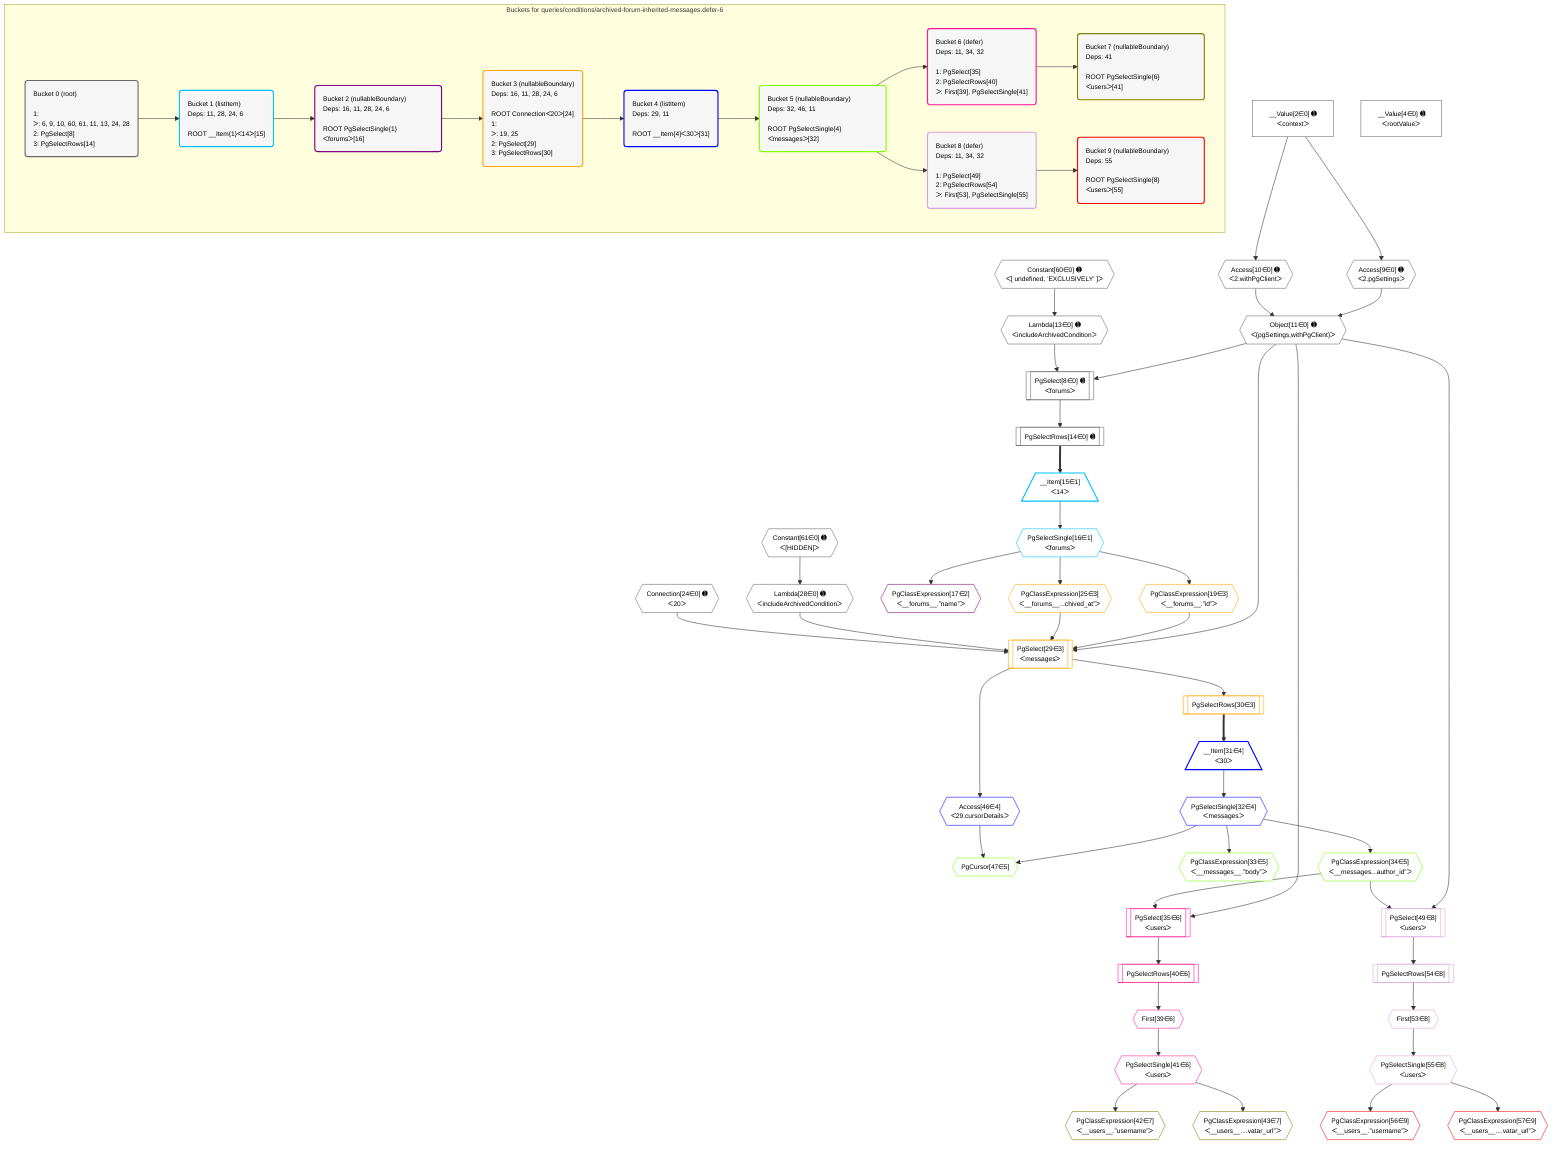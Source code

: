 %%{init: {'themeVariables': { 'fontSize': '12px'}}}%%
graph TD
    classDef path fill:#eee,stroke:#000,color:#000
    classDef plan fill:#fff,stroke-width:1px,color:#000
    classDef itemplan fill:#fff,stroke-width:2px,color:#000
    classDef unbatchedplan fill:#dff,stroke-width:1px,color:#000
    classDef sideeffectplan fill:#fcc,stroke-width:2px,color:#000
    classDef bucket fill:#f6f6f6,color:#000,stroke-width:2px,text-align:left


    %% plan dependencies
    PgSelect8[["PgSelect[8∈0] ➊<br />ᐸforumsᐳ"]]:::plan
    Object11{{"Object[11∈0] ➊<br />ᐸ{pgSettings,withPgClient}ᐳ"}}:::plan
    Lambda13{{"Lambda[13∈0] ➊<br />ᐸincludeArchivedConditionᐳ"}}:::plan
    Object11 & Lambda13 --> PgSelect8
    Access9{{"Access[9∈0] ➊<br />ᐸ2.pgSettingsᐳ"}}:::plan
    Access10{{"Access[10∈0] ➊<br />ᐸ2.withPgClientᐳ"}}:::plan
    Access9 & Access10 --> Object11
    Connection24{{"Connection[24∈0] ➊<br />ᐸ20ᐳ"}}:::plan
    __Value2["__Value[2∈0] ➊<br />ᐸcontextᐳ"]:::plan
    __Value2 --> Access9
    __Value2 --> Access10
    Constant60{{"Constant[60∈0] ➊<br />ᐸ[ undefined, 'EXCLUSIVELY' ]ᐳ"}}:::plan
    Constant60 --> Lambda13
    PgSelectRows14[["PgSelectRows[14∈0] ➊"]]:::plan
    PgSelect8 --> PgSelectRows14
    Lambda28{{"Lambda[28∈0] ➊<br />ᐸincludeArchivedConditionᐳ"}}:::plan
    Constant61{{"Constant[61∈0] ➊<br />ᐸ[HIDDEN]ᐳ"}}:::plan
    Constant61 --> Lambda28
    __Value4["__Value[4∈0] ➊<br />ᐸrootValueᐳ"]:::plan
    __Item15[/"__Item[15∈1]<br />ᐸ14ᐳ"\]:::itemplan
    PgSelectRows14 ==> __Item15
    PgSelectSingle16{{"PgSelectSingle[16∈1]<br />ᐸforumsᐳ"}}:::plan
    __Item15 --> PgSelectSingle16
    PgClassExpression17{{"PgClassExpression[17∈2]<br />ᐸ__forums__.”name”ᐳ"}}:::plan
    PgSelectSingle16 --> PgClassExpression17
    PgSelect29[["PgSelect[29∈3]<br />ᐸmessagesᐳ"]]:::plan
    PgClassExpression19{{"PgClassExpression[19∈3]<br />ᐸ__forums__.”id”ᐳ"}}:::plan
    PgClassExpression25{{"PgClassExpression[25∈3]<br />ᐸ__forums__...chived_at”ᐳ"}}:::plan
    Object11 & PgClassExpression19 & PgClassExpression25 & Lambda28 & Connection24 --> PgSelect29
    PgSelectSingle16 --> PgClassExpression19
    PgSelectSingle16 --> PgClassExpression25
    PgSelectRows30[["PgSelectRows[30∈3]"]]:::plan
    PgSelect29 --> PgSelectRows30
    __Item31[/"__Item[31∈4]<br />ᐸ30ᐳ"\]:::itemplan
    PgSelectRows30 ==> __Item31
    PgSelectSingle32{{"PgSelectSingle[32∈4]<br />ᐸmessagesᐳ"}}:::plan
    __Item31 --> PgSelectSingle32
    Access46{{"Access[46∈4]<br />ᐸ29.cursorDetailsᐳ"}}:::plan
    PgSelect29 --> Access46
    PgCursor47{{"PgCursor[47∈5]"}}:::plan
    PgSelectSingle32 & Access46 --> PgCursor47
    PgClassExpression33{{"PgClassExpression[33∈5]<br />ᐸ__messages__.”body”ᐳ"}}:::plan
    PgSelectSingle32 --> PgClassExpression33
    PgClassExpression34{{"PgClassExpression[34∈5]<br />ᐸ__messages...author_id”ᐳ"}}:::plan
    PgSelectSingle32 --> PgClassExpression34
    PgSelect35[["PgSelect[35∈6]<br />ᐸusersᐳ"]]:::plan
    Object11 & PgClassExpression34 --> PgSelect35
    First39{{"First[39∈6]"}}:::plan
    PgSelectRows40[["PgSelectRows[40∈6]"]]:::plan
    PgSelectRows40 --> First39
    PgSelect35 --> PgSelectRows40
    PgSelectSingle41{{"PgSelectSingle[41∈6]<br />ᐸusersᐳ"}}:::plan
    First39 --> PgSelectSingle41
    PgClassExpression42{{"PgClassExpression[42∈7]<br />ᐸ__users__.”username”ᐳ"}}:::plan
    PgSelectSingle41 --> PgClassExpression42
    PgClassExpression43{{"PgClassExpression[43∈7]<br />ᐸ__users__....vatar_url”ᐳ"}}:::plan
    PgSelectSingle41 --> PgClassExpression43
    PgSelect49[["PgSelect[49∈8]<br />ᐸusersᐳ"]]:::plan
    Object11 & PgClassExpression34 --> PgSelect49
    First53{{"First[53∈8]"}}:::plan
    PgSelectRows54[["PgSelectRows[54∈8]"]]:::plan
    PgSelectRows54 --> First53
    PgSelect49 --> PgSelectRows54
    PgSelectSingle55{{"PgSelectSingle[55∈8]<br />ᐸusersᐳ"}}:::plan
    First53 --> PgSelectSingle55
    PgClassExpression56{{"PgClassExpression[56∈9]<br />ᐸ__users__.”username”ᐳ"}}:::plan
    PgSelectSingle55 --> PgClassExpression56
    PgClassExpression57{{"PgClassExpression[57∈9]<br />ᐸ__users__....vatar_url”ᐳ"}}:::plan
    PgSelectSingle55 --> PgClassExpression57

    %% define steps

    subgraph "Buckets for queries/conditions/archived-forum-inherited-messages.defer-6"
    Bucket0("Bucket 0 (root)<br /><br />1: <br />ᐳ: 6, 9, 10, 60, 61, 11, 13, 24, 28<br />2: PgSelect[8]<br />3: PgSelectRows[14]"):::bucket
    classDef bucket0 stroke:#696969
    class Bucket0,__Value2,__Value4,PgSelect8,Access9,Access10,Object11,Lambda13,PgSelectRows14,Connection24,Lambda28,Constant60,Constant61 bucket0
    Bucket1("Bucket 1 (listItem)<br />Deps: 11, 28, 24, 6<br /><br />ROOT __Item{1}ᐸ14ᐳ[15]"):::bucket
    classDef bucket1 stroke:#00bfff
    class Bucket1,__Item15,PgSelectSingle16 bucket1
    Bucket2("Bucket 2 (nullableBoundary)<br />Deps: 16, 11, 28, 24, 6<br /><br />ROOT PgSelectSingle{1}ᐸforumsᐳ[16]"):::bucket
    classDef bucket2 stroke:#7f007f
    class Bucket2,PgClassExpression17 bucket2
    Bucket3("Bucket 3 (nullableBoundary)<br />Deps: 16, 11, 28, 24, 6<br /><br />ROOT Connectionᐸ20ᐳ[24]<br />1: <br />ᐳ: 19, 25<br />2: PgSelect[29]<br />3: PgSelectRows[30]"):::bucket
    classDef bucket3 stroke:#ffa500
    class Bucket3,PgClassExpression19,PgClassExpression25,PgSelect29,PgSelectRows30 bucket3
    Bucket4("Bucket 4 (listItem)<br />Deps: 29, 11<br /><br />ROOT __Item{4}ᐸ30ᐳ[31]"):::bucket
    classDef bucket4 stroke:#0000ff
    class Bucket4,__Item31,PgSelectSingle32,Access46 bucket4
    Bucket5("Bucket 5 (nullableBoundary)<br />Deps: 32, 46, 11<br /><br />ROOT PgSelectSingle{4}ᐸmessagesᐳ[32]"):::bucket
    classDef bucket5 stroke:#7fff00
    class Bucket5,PgClassExpression33,PgClassExpression34,PgCursor47 bucket5
    Bucket6("Bucket 6 (defer)<br />Deps: 11, 34, 32<br /><br />1: PgSelect[35]<br />2: PgSelectRows[40]<br />ᐳ: First[39], PgSelectSingle[41]"):::bucket
    classDef bucket6 stroke:#ff1493
    class Bucket6,PgSelect35,First39,PgSelectRows40,PgSelectSingle41 bucket6
    Bucket7("Bucket 7 (nullableBoundary)<br />Deps: 41<br /><br />ROOT PgSelectSingle{6}ᐸusersᐳ[41]"):::bucket
    classDef bucket7 stroke:#808000
    class Bucket7,PgClassExpression42,PgClassExpression43 bucket7
    Bucket8("Bucket 8 (defer)<br />Deps: 11, 34, 32<br /><br />1: PgSelect[49]<br />2: PgSelectRows[54]<br />ᐳ: First[53], PgSelectSingle[55]"):::bucket
    classDef bucket8 stroke:#dda0dd
    class Bucket8,PgSelect49,First53,PgSelectRows54,PgSelectSingle55 bucket8
    Bucket9("Bucket 9 (nullableBoundary)<br />Deps: 55<br /><br />ROOT PgSelectSingle{8}ᐸusersᐳ[55]"):::bucket
    classDef bucket9 stroke:#ff0000
    class Bucket9,PgClassExpression56,PgClassExpression57 bucket9
    Bucket0 --> Bucket1
    Bucket1 --> Bucket2
    Bucket2 --> Bucket3
    Bucket3 --> Bucket4
    Bucket4 --> Bucket5
    Bucket5 --> Bucket6 & Bucket8
    Bucket6 --> Bucket7
    Bucket8 --> Bucket9
    end